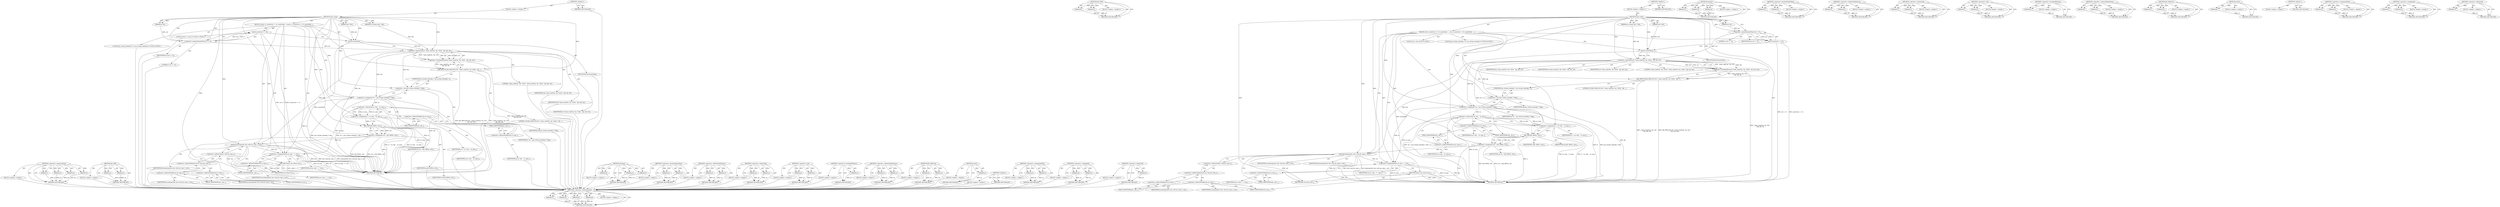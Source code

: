 digraph "&lt;operator&gt;.addressOf" {
vulnerable_109 [label=<(METHOD,&lt;operator&gt;.expressionList)>];
vulnerable_110 [label=<(PARAM,p1)>];
vulnerable_111 [label=<(PARAM,p2)>];
vulnerable_112 [label=<(PARAM,p3)>];
vulnerable_113 [label=<(PARAM,p4)>];
vulnerable_114 [label=<(BLOCK,&lt;empty&gt;,&lt;empty&gt;)>];
vulnerable_115 [label=<(METHOD_RETURN,ANY)>];
vulnerable_136 [label=<(METHOD,JAS_MIN)>];
vulnerable_137 [label=<(PARAM,p1)>];
vulnerable_138 [label=<(PARAM,p2)>];
vulnerable_139 [label=<(BLOCK,&lt;empty&gt;,&lt;empty&gt;)>];
vulnerable_140 [label=<(METHOD_RETURN,ANY)>];
vulnerable_6 [label=<(METHOD,&lt;global&gt;)<SUB>1</SUB>>];
vulnerable_7 [label=<(BLOCK,&lt;empty&gt;,&lt;empty&gt;)<SUB>1</SUB>>];
vulnerable_8 [label=<(METHOD,mem_read)<SUB>1</SUB>>];
vulnerable_9 [label=<(PARAM,jas_stream_obj_t *obj)<SUB>1</SUB>>];
vulnerable_10 [label=<(PARAM,char *buf)<SUB>1</SUB>>];
vulnerable_11 [label=<(PARAM,int cnt)<SUB>1</SUB>>];
vulnerable_12 [label=<(BLOCK,{
	int n;
 	assert(cnt &gt;= 0);
 	assert(buf);
 
...,{
	int n;
 	assert(cnt &gt;= 0);
 	assert(buf);
 
...)<SUB>2</SUB>>];
vulnerable_13 [label="<(LOCAL,int n: int)<SUB>3</SUB>>"];
vulnerable_14 [label=<(assert,assert(cnt &gt;= 0))<SUB>4</SUB>>];
vulnerable_15 [label=<(&lt;operator&gt;.greaterEqualsThan,cnt &gt;= 0)<SUB>4</SUB>>];
vulnerable_16 [label=<(IDENTIFIER,cnt,cnt &gt;= 0)<SUB>4</SUB>>];
vulnerable_17 [label=<(LITERAL,0,cnt &gt;= 0)<SUB>4</SUB>>];
vulnerable_18 [label=<(assert,assert(buf))<SUB>5</SUB>>];
vulnerable_19 [label=<(IDENTIFIER,buf,assert(buf))<SUB>5</SUB>>];
vulnerable_20 [label=<(JAS_DBGLOG,JAS_DBGLOG(100, (&quot;mem_read(%p, %p, %d)\n&quot;, obj,...)<SUB>7</SUB>>];
vulnerable_21 [label=<(LITERAL,100,JAS_DBGLOG(100, (&quot;mem_read(%p, %p, %d)\n&quot;, obj,...)<SUB>7</SUB>>];
vulnerable_22 [label=<(&lt;operator&gt;.bracketedPrimary,(&quot;mem_read(%p, %p, %d)\n&quot;, obj, buf, cnt))<SUB>7</SUB>>];
vulnerable_23 [label=<(&lt;operator&gt;.expressionList,&quot;mem_read(%p, %p, %d)\n&quot;, obj, buf, cnt)<SUB>7</SUB>>];
vulnerable_24 [label=<(LITERAL,&quot;mem_read(%p, %p, %d)\n&quot;,&quot;mem_read(%p, %p, %d)\n&quot;, obj, buf, cnt)<SUB>7</SUB>>];
vulnerable_25 [label=<(IDENTIFIER,obj,&quot;mem_read(%p, %p, %d)\n&quot;, obj, buf, cnt)<SUB>7</SUB>>];
vulnerable_26 [label=<(IDENTIFIER,buf,&quot;mem_read(%p, %p, %d)\n&quot;, obj, buf, cnt)<SUB>7</SUB>>];
vulnerable_27 [label=<(IDENTIFIER,cnt,&quot;mem_read(%p, %p, %d)\n&quot;, obj, buf, cnt)<SUB>7</SUB>>];
vulnerable_28 [label="<(LOCAL,jas_stream_memobj_t* m: jas_stream_memobj_t*)<SUB>8</SUB>>"];
vulnerable_29 [label=<(&lt;operator&gt;.assignment,*m = (jas_stream_memobj_t *)obj)<SUB>8</SUB>>];
vulnerable_30 [label=<(IDENTIFIER,m,*m = (jas_stream_memobj_t *)obj)<SUB>8</SUB>>];
vulnerable_31 [label=<(&lt;operator&gt;.cast,(jas_stream_memobj_t *)obj)<SUB>8</SUB>>];
vulnerable_32 [label=<(UNKNOWN,jas_stream_memobj_t *,jas_stream_memobj_t *)<SUB>8</SUB>>];
vulnerable_33 [label=<(IDENTIFIER,obj,(jas_stream_memobj_t *)obj)<SUB>8</SUB>>];
vulnerable_34 [label=<(&lt;operator&gt;.assignment,n = m-&gt;len_ - m-&gt;pos_)<SUB>9</SUB>>];
vulnerable_35 [label=<(IDENTIFIER,n,n = m-&gt;len_ - m-&gt;pos_)<SUB>9</SUB>>];
vulnerable_36 [label=<(&lt;operator&gt;.subtraction,m-&gt;len_ - m-&gt;pos_)<SUB>9</SUB>>];
vulnerable_37 [label=<(&lt;operator&gt;.indirectFieldAccess,m-&gt;len_)<SUB>9</SUB>>];
vulnerable_38 [label=<(IDENTIFIER,m,m-&gt;len_ - m-&gt;pos_)<SUB>9</SUB>>];
vulnerable_39 [label=<(FIELD_IDENTIFIER,len_,len_)<SUB>9</SUB>>];
vulnerable_40 [label=<(&lt;operator&gt;.indirectFieldAccess,m-&gt;pos_)<SUB>9</SUB>>];
vulnerable_41 [label=<(IDENTIFIER,m,m-&gt;len_ - m-&gt;pos_)<SUB>9</SUB>>];
vulnerable_42 [label=<(FIELD_IDENTIFIER,pos_,pos_)<SUB>9</SUB>>];
vulnerable_43 [label=<(&lt;operator&gt;.assignment,cnt = JAS_MIN(n, cnt))<SUB>10</SUB>>];
vulnerable_44 [label=<(IDENTIFIER,cnt,cnt = JAS_MIN(n, cnt))<SUB>10</SUB>>];
vulnerable_45 [label=<(JAS_MIN,JAS_MIN(n, cnt))<SUB>10</SUB>>];
vulnerable_46 [label=<(IDENTIFIER,n,JAS_MIN(n, cnt))<SUB>10</SUB>>];
vulnerable_47 [label=<(IDENTIFIER,cnt,JAS_MIN(n, cnt))<SUB>10</SUB>>];
vulnerable_48 [label=<(memcpy,memcpy(buf, &amp;m-&gt;buf_[m-&gt;pos_], cnt))<SUB>11</SUB>>];
vulnerable_49 [label=<(IDENTIFIER,buf,memcpy(buf, &amp;m-&gt;buf_[m-&gt;pos_], cnt))<SUB>11</SUB>>];
vulnerable_50 [label=<(&lt;operator&gt;.addressOf,&amp;m-&gt;buf_[m-&gt;pos_])<SUB>11</SUB>>];
vulnerable_51 [label=<(&lt;operator&gt;.indirectIndexAccess,m-&gt;buf_[m-&gt;pos_])<SUB>11</SUB>>];
vulnerable_52 [label=<(&lt;operator&gt;.indirectFieldAccess,m-&gt;buf_)<SUB>11</SUB>>];
vulnerable_53 [label=<(IDENTIFIER,m,memcpy(buf, &amp;m-&gt;buf_[m-&gt;pos_], cnt))<SUB>11</SUB>>];
vulnerable_54 [label=<(FIELD_IDENTIFIER,buf_,buf_)<SUB>11</SUB>>];
vulnerable_55 [label=<(&lt;operator&gt;.indirectFieldAccess,m-&gt;pos_)<SUB>11</SUB>>];
vulnerable_56 [label=<(IDENTIFIER,m,memcpy(buf, &amp;m-&gt;buf_[m-&gt;pos_], cnt))<SUB>11</SUB>>];
vulnerable_57 [label=<(FIELD_IDENTIFIER,pos_,pos_)<SUB>11</SUB>>];
vulnerable_58 [label=<(IDENTIFIER,cnt,memcpy(buf, &amp;m-&gt;buf_[m-&gt;pos_], cnt))<SUB>11</SUB>>];
vulnerable_59 [label=<(&lt;operator&gt;.assignmentPlus,m-&gt;pos_ += cnt)<SUB>12</SUB>>];
vulnerable_60 [label=<(&lt;operator&gt;.indirectFieldAccess,m-&gt;pos_)<SUB>12</SUB>>];
vulnerable_61 [label=<(IDENTIFIER,m,m-&gt;pos_ += cnt)<SUB>12</SUB>>];
vulnerable_62 [label=<(FIELD_IDENTIFIER,pos_,pos_)<SUB>12</SUB>>];
vulnerable_63 [label=<(IDENTIFIER,cnt,m-&gt;pos_ += cnt)<SUB>12</SUB>>];
vulnerable_64 [label=<(RETURN,return cnt;,return cnt;)<SUB>13</SUB>>];
vulnerable_65 [label=<(IDENTIFIER,cnt,return cnt;)<SUB>13</SUB>>];
vulnerable_66 [label=<(METHOD_RETURN,int)<SUB>1</SUB>>];
vulnerable_68 [label=<(METHOD_RETURN,ANY)<SUB>1</SUB>>];
vulnerable_141 [label=<(METHOD,memcpy)>];
vulnerable_142 [label=<(PARAM,p1)>];
vulnerable_143 [label=<(PARAM,p2)>];
vulnerable_144 [label=<(PARAM,p3)>];
vulnerable_145 [label=<(BLOCK,&lt;empty&gt;,&lt;empty&gt;)>];
vulnerable_146 [label=<(METHOD_RETURN,ANY)>];
vulnerable_95 [label=<(METHOD,&lt;operator&gt;.greaterEqualsThan)>];
vulnerable_96 [label=<(PARAM,p1)>];
vulnerable_97 [label=<(PARAM,p2)>];
vulnerable_98 [label=<(BLOCK,&lt;empty&gt;,&lt;empty&gt;)>];
vulnerable_99 [label=<(METHOD_RETURN,ANY)>];
vulnerable_131 [label=<(METHOD,&lt;operator&gt;.indirectFieldAccess)>];
vulnerable_132 [label=<(PARAM,p1)>];
vulnerable_133 [label=<(PARAM,p2)>];
vulnerable_134 [label=<(BLOCK,&lt;empty&gt;,&lt;empty&gt;)>];
vulnerable_135 [label=<(METHOD_RETURN,ANY)>];
vulnerable_126 [label=<(METHOD,&lt;operator&gt;.subtraction)>];
vulnerable_127 [label=<(PARAM,p1)>];
vulnerable_128 [label=<(PARAM,p2)>];
vulnerable_129 [label=<(BLOCK,&lt;empty&gt;,&lt;empty&gt;)>];
vulnerable_130 [label=<(METHOD_RETURN,ANY)>];
vulnerable_121 [label=<(METHOD,&lt;operator&gt;.cast)>];
vulnerable_122 [label=<(PARAM,p1)>];
vulnerable_123 [label=<(PARAM,p2)>];
vulnerable_124 [label=<(BLOCK,&lt;empty&gt;,&lt;empty&gt;)>];
vulnerable_125 [label=<(METHOD_RETURN,ANY)>];
vulnerable_105 [label=<(METHOD,&lt;operator&gt;.bracketedPrimary)>];
vulnerable_106 [label=<(PARAM,p1)>];
vulnerable_107 [label=<(BLOCK,&lt;empty&gt;,&lt;empty&gt;)>];
vulnerable_108 [label=<(METHOD_RETURN,ANY)>];
vulnerable_151 [label=<(METHOD,&lt;operator&gt;.indirectIndexAccess)>];
vulnerable_152 [label=<(PARAM,p1)>];
vulnerable_153 [label=<(PARAM,p2)>];
vulnerable_154 [label=<(BLOCK,&lt;empty&gt;,&lt;empty&gt;)>];
vulnerable_155 [label=<(METHOD_RETURN,ANY)>];
vulnerable_100 [label=<(METHOD,JAS_DBGLOG)>];
vulnerable_101 [label=<(PARAM,p1)>];
vulnerable_102 [label=<(PARAM,p2)>];
vulnerable_103 [label=<(BLOCK,&lt;empty&gt;,&lt;empty&gt;)>];
vulnerable_104 [label=<(METHOD_RETURN,ANY)>];
vulnerable_91 [label=<(METHOD,assert)>];
vulnerable_92 [label=<(PARAM,p1)>];
vulnerable_93 [label=<(BLOCK,&lt;empty&gt;,&lt;empty&gt;)>];
vulnerable_94 [label=<(METHOD_RETURN,ANY)>];
vulnerable_85 [label=<(METHOD,&lt;global&gt;)<SUB>1</SUB>>];
vulnerable_86 [label=<(BLOCK,&lt;empty&gt;,&lt;empty&gt;)>];
vulnerable_87 [label=<(METHOD_RETURN,ANY)>];
vulnerable_156 [label=<(METHOD,&lt;operator&gt;.assignmentPlus)>];
vulnerable_157 [label=<(PARAM,p1)>];
vulnerable_158 [label=<(PARAM,p2)>];
vulnerable_159 [label=<(BLOCK,&lt;empty&gt;,&lt;empty&gt;)>];
vulnerable_160 [label=<(METHOD_RETURN,ANY)>];
vulnerable_116 [label=<(METHOD,&lt;operator&gt;.assignment)>];
vulnerable_117 [label=<(PARAM,p1)>];
vulnerable_118 [label=<(PARAM,p2)>];
vulnerable_119 [label=<(BLOCK,&lt;empty&gt;,&lt;empty&gt;)>];
vulnerable_120 [label=<(METHOD_RETURN,ANY)>];
vulnerable_147 [label=<(METHOD,&lt;operator&gt;.addressOf)>];
vulnerable_148 [label=<(PARAM,p1)>];
vulnerable_149 [label=<(BLOCK,&lt;empty&gt;,&lt;empty&gt;)>];
vulnerable_150 [label=<(METHOD_RETURN,ANY)>];
fixed_111 [label=<(METHOD,&lt;operator&gt;.expressionList)>];
fixed_112 [label=<(PARAM,p1)>];
fixed_113 [label=<(PARAM,p2)>];
fixed_114 [label=<(PARAM,p3)>];
fixed_115 [label=<(PARAM,p4)>];
fixed_116 [label=<(BLOCK,&lt;empty&gt;,&lt;empty&gt;)>];
fixed_117 [label=<(METHOD_RETURN,ANY)>];
fixed_138 [label=<(METHOD,JAS_MIN)>];
fixed_139 [label=<(PARAM,p1)>];
fixed_140 [label=<(PARAM,p2)>];
fixed_141 [label=<(BLOCK,&lt;empty&gt;,&lt;empty&gt;)>];
fixed_142 [label=<(METHOD_RETURN,ANY)>];
fixed_6 [label=<(METHOD,&lt;global&gt;)<SUB>1</SUB>>];
fixed_7 [label=<(BLOCK,&lt;empty&gt;,&lt;empty&gt;)<SUB>1</SUB>>];
fixed_8 [label=<(METHOD,mem_read)<SUB>1</SUB>>];
fixed_9 [label=<(PARAM,jas_stream_obj_t *obj)<SUB>1</SUB>>];
fixed_10 [label=<(PARAM,char *buf)<SUB>1</SUB>>];
fixed_11 [label=<(PARAM,int cnt)<SUB>1</SUB>>];
fixed_12 [label=<(BLOCK,{
	ssize_t n;
 	assert(cnt &gt;= 0);
 	assert(buf)...,{
	ssize_t n;
 	assert(cnt &gt;= 0);
 	assert(buf)...)<SUB>2</SUB>>];
fixed_13 [label="<(LOCAL,ssize_t n: ssize_t)<SUB>3</SUB>>"];
fixed_14 [label=<(assert,assert(cnt &gt;= 0))<SUB>4</SUB>>];
fixed_15 [label=<(&lt;operator&gt;.greaterEqualsThan,cnt &gt;= 0)<SUB>4</SUB>>];
fixed_16 [label=<(IDENTIFIER,cnt,cnt &gt;= 0)<SUB>4</SUB>>];
fixed_17 [label=<(LITERAL,0,cnt &gt;= 0)<SUB>4</SUB>>];
fixed_18 [label=<(assert,assert(buf))<SUB>5</SUB>>];
fixed_19 [label=<(IDENTIFIER,buf,assert(buf))<SUB>5</SUB>>];
fixed_20 [label=<(JAS_DBGLOG,JAS_DBGLOG(100, (&quot;mem_read(%p, %p, %d)\n&quot;, obj,...)<SUB>7</SUB>>];
fixed_21 [label=<(LITERAL,100,JAS_DBGLOG(100, (&quot;mem_read(%p, %p, %d)\n&quot;, obj,...)<SUB>7</SUB>>];
fixed_22 [label=<(&lt;operator&gt;.bracketedPrimary,(&quot;mem_read(%p, %p, %d)\n&quot;, obj, buf, cnt))<SUB>7</SUB>>];
fixed_23 [label=<(&lt;operator&gt;.expressionList,&quot;mem_read(%p, %p, %d)\n&quot;, obj, buf, cnt)<SUB>7</SUB>>];
fixed_24 [label=<(LITERAL,&quot;mem_read(%p, %p, %d)\n&quot;,&quot;mem_read(%p, %p, %d)\n&quot;, obj, buf, cnt)<SUB>7</SUB>>];
fixed_25 [label=<(IDENTIFIER,obj,&quot;mem_read(%p, %p, %d)\n&quot;, obj, buf, cnt)<SUB>7</SUB>>];
fixed_26 [label=<(IDENTIFIER,buf,&quot;mem_read(%p, %p, %d)\n&quot;, obj, buf, cnt)<SUB>7</SUB>>];
fixed_27 [label=<(IDENTIFIER,cnt,&quot;mem_read(%p, %p, %d)\n&quot;, obj, buf, cnt)<SUB>7</SUB>>];
fixed_28 [label="<(LOCAL,jas_stream_memobj_t* m: jas_stream_memobj_t*)<SUB>8</SUB>>"];
fixed_29 [label=<(&lt;operator&gt;.assignment,*m = (jas_stream_memobj_t *)obj)<SUB>8</SUB>>];
fixed_30 [label=<(IDENTIFIER,m,*m = (jas_stream_memobj_t *)obj)<SUB>8</SUB>>];
fixed_31 [label=<(&lt;operator&gt;.cast,(jas_stream_memobj_t *)obj)<SUB>8</SUB>>];
fixed_32 [label=<(UNKNOWN,jas_stream_memobj_t *,jas_stream_memobj_t *)<SUB>8</SUB>>];
fixed_33 [label=<(IDENTIFIER,obj,(jas_stream_memobj_t *)obj)<SUB>8</SUB>>];
fixed_34 [label=<(&lt;operator&gt;.assignment,n = m-&gt;len_ - m-&gt;pos_)<SUB>9</SUB>>];
fixed_35 [label=<(IDENTIFIER,n,n = m-&gt;len_ - m-&gt;pos_)<SUB>9</SUB>>];
fixed_36 [label=<(&lt;operator&gt;.subtraction,m-&gt;len_ - m-&gt;pos_)<SUB>9</SUB>>];
fixed_37 [label=<(&lt;operator&gt;.indirectFieldAccess,m-&gt;len_)<SUB>9</SUB>>];
fixed_38 [label=<(IDENTIFIER,m,m-&gt;len_ - m-&gt;pos_)<SUB>9</SUB>>];
fixed_39 [label=<(FIELD_IDENTIFIER,len_,len_)<SUB>9</SUB>>];
fixed_40 [label=<(&lt;operator&gt;.indirectFieldAccess,m-&gt;pos_)<SUB>9</SUB>>];
fixed_41 [label=<(IDENTIFIER,m,m-&gt;len_ - m-&gt;pos_)<SUB>9</SUB>>];
fixed_42 [label=<(FIELD_IDENTIFIER,pos_,pos_)<SUB>9</SUB>>];
fixed_43 [label=<(&lt;operator&gt;.assignment,cnt = JAS_MIN(n, cnt))<SUB>10</SUB>>];
fixed_44 [label=<(IDENTIFIER,cnt,cnt = JAS_MIN(n, cnt))<SUB>10</SUB>>];
fixed_45 [label=<(JAS_MIN,JAS_MIN(n, cnt))<SUB>10</SUB>>];
fixed_46 [label=<(IDENTIFIER,n,JAS_MIN(n, cnt))<SUB>10</SUB>>];
fixed_47 [label=<(IDENTIFIER,cnt,JAS_MIN(n, cnt))<SUB>10</SUB>>];
fixed_48 [label=<(memcpy,memcpy(buf, &amp;m-&gt;buf_[m-&gt;pos_], cnt))<SUB>11</SUB>>];
fixed_49 [label=<(IDENTIFIER,buf,memcpy(buf, &amp;m-&gt;buf_[m-&gt;pos_], cnt))<SUB>11</SUB>>];
fixed_50 [label=<(&lt;operator&gt;.addressOf,&amp;m-&gt;buf_[m-&gt;pos_])<SUB>11</SUB>>];
fixed_51 [label=<(&lt;operator&gt;.indirectIndexAccess,m-&gt;buf_[m-&gt;pos_])<SUB>11</SUB>>];
fixed_52 [label=<(&lt;operator&gt;.indirectFieldAccess,m-&gt;buf_)<SUB>11</SUB>>];
fixed_53 [label=<(IDENTIFIER,m,memcpy(buf, &amp;m-&gt;buf_[m-&gt;pos_], cnt))<SUB>11</SUB>>];
fixed_54 [label=<(FIELD_IDENTIFIER,buf_,buf_)<SUB>11</SUB>>];
fixed_55 [label=<(&lt;operator&gt;.indirectFieldAccess,m-&gt;pos_)<SUB>11</SUB>>];
fixed_56 [label=<(IDENTIFIER,m,memcpy(buf, &amp;m-&gt;buf_[m-&gt;pos_], cnt))<SUB>11</SUB>>];
fixed_57 [label=<(FIELD_IDENTIFIER,pos_,pos_)<SUB>11</SUB>>];
fixed_58 [label=<(IDENTIFIER,cnt,memcpy(buf, &amp;m-&gt;buf_[m-&gt;pos_], cnt))<SUB>11</SUB>>];
fixed_59 [label=<(&lt;operator&gt;.assignmentPlus,m-&gt;pos_ += cnt)<SUB>12</SUB>>];
fixed_60 [label=<(&lt;operator&gt;.indirectFieldAccess,m-&gt;pos_)<SUB>12</SUB>>];
fixed_61 [label=<(IDENTIFIER,m,m-&gt;pos_ += cnt)<SUB>12</SUB>>];
fixed_62 [label=<(FIELD_IDENTIFIER,pos_,pos_)<SUB>12</SUB>>];
fixed_63 [label=<(IDENTIFIER,cnt,m-&gt;pos_ += cnt)<SUB>12</SUB>>];
fixed_64 [label=<(RETURN,return cnt;,return cnt;)<SUB>13</SUB>>];
fixed_65 [label=<(IDENTIFIER,cnt,return cnt;)<SUB>13</SUB>>];
fixed_66 [label=<(METHOD_RETURN,int)<SUB>1</SUB>>];
fixed_68 [label=<(METHOD_RETURN,ANY)<SUB>1</SUB>>];
fixed_143 [label=<(METHOD,memcpy)>];
fixed_144 [label=<(PARAM,p1)>];
fixed_145 [label=<(PARAM,p2)>];
fixed_146 [label=<(PARAM,p3)>];
fixed_147 [label=<(BLOCK,&lt;empty&gt;,&lt;empty&gt;)>];
fixed_148 [label=<(METHOD_RETURN,ANY)>];
fixed_97 [label=<(METHOD,&lt;operator&gt;.greaterEqualsThan)>];
fixed_98 [label=<(PARAM,p1)>];
fixed_99 [label=<(PARAM,p2)>];
fixed_100 [label=<(BLOCK,&lt;empty&gt;,&lt;empty&gt;)>];
fixed_101 [label=<(METHOD_RETURN,ANY)>];
fixed_133 [label=<(METHOD,&lt;operator&gt;.indirectFieldAccess)>];
fixed_134 [label=<(PARAM,p1)>];
fixed_135 [label=<(PARAM,p2)>];
fixed_136 [label=<(BLOCK,&lt;empty&gt;,&lt;empty&gt;)>];
fixed_137 [label=<(METHOD_RETURN,ANY)>];
fixed_128 [label=<(METHOD,&lt;operator&gt;.subtraction)>];
fixed_129 [label=<(PARAM,p1)>];
fixed_130 [label=<(PARAM,p2)>];
fixed_131 [label=<(BLOCK,&lt;empty&gt;,&lt;empty&gt;)>];
fixed_132 [label=<(METHOD_RETURN,ANY)>];
fixed_123 [label=<(METHOD,&lt;operator&gt;.cast)>];
fixed_124 [label=<(PARAM,p1)>];
fixed_125 [label=<(PARAM,p2)>];
fixed_126 [label=<(BLOCK,&lt;empty&gt;,&lt;empty&gt;)>];
fixed_127 [label=<(METHOD_RETURN,ANY)>];
fixed_107 [label=<(METHOD,&lt;operator&gt;.bracketedPrimary)>];
fixed_108 [label=<(PARAM,p1)>];
fixed_109 [label=<(BLOCK,&lt;empty&gt;,&lt;empty&gt;)>];
fixed_110 [label=<(METHOD_RETURN,ANY)>];
fixed_153 [label=<(METHOD,&lt;operator&gt;.indirectIndexAccess)>];
fixed_154 [label=<(PARAM,p1)>];
fixed_155 [label=<(PARAM,p2)>];
fixed_156 [label=<(BLOCK,&lt;empty&gt;,&lt;empty&gt;)>];
fixed_157 [label=<(METHOD_RETURN,ANY)>];
fixed_102 [label=<(METHOD,JAS_DBGLOG)>];
fixed_103 [label=<(PARAM,p1)>];
fixed_104 [label=<(PARAM,p2)>];
fixed_105 [label=<(BLOCK,&lt;empty&gt;,&lt;empty&gt;)>];
fixed_106 [label=<(METHOD_RETURN,ANY)>];
fixed_93 [label=<(METHOD,assert)>];
fixed_94 [label=<(PARAM,p1)>];
fixed_95 [label=<(BLOCK,&lt;empty&gt;,&lt;empty&gt;)>];
fixed_96 [label=<(METHOD_RETURN,ANY)>];
fixed_87 [label=<(METHOD,&lt;global&gt;)<SUB>1</SUB>>];
fixed_88 [label=<(BLOCK,&lt;empty&gt;,&lt;empty&gt;)>];
fixed_89 [label=<(METHOD_RETURN,ANY)>];
fixed_158 [label=<(METHOD,&lt;operator&gt;.assignmentPlus)>];
fixed_159 [label=<(PARAM,p1)>];
fixed_160 [label=<(PARAM,p2)>];
fixed_161 [label=<(BLOCK,&lt;empty&gt;,&lt;empty&gt;)>];
fixed_162 [label=<(METHOD_RETURN,ANY)>];
fixed_118 [label=<(METHOD,&lt;operator&gt;.assignment)>];
fixed_119 [label=<(PARAM,p1)>];
fixed_120 [label=<(PARAM,p2)>];
fixed_121 [label=<(BLOCK,&lt;empty&gt;,&lt;empty&gt;)>];
fixed_122 [label=<(METHOD_RETURN,ANY)>];
fixed_149 [label=<(METHOD,&lt;operator&gt;.addressOf)>];
fixed_150 [label=<(PARAM,p1)>];
fixed_151 [label=<(BLOCK,&lt;empty&gt;,&lt;empty&gt;)>];
fixed_152 [label=<(METHOD_RETURN,ANY)>];
vulnerable_109 -> vulnerable_110  [key=0, label="AST: "];
vulnerable_109 -> vulnerable_110  [key=1, label="DDG: "];
vulnerable_109 -> vulnerable_114  [key=0, label="AST: "];
vulnerable_109 -> vulnerable_111  [key=0, label="AST: "];
vulnerable_109 -> vulnerable_111  [key=1, label="DDG: "];
vulnerable_109 -> vulnerable_115  [key=0, label="AST: "];
vulnerable_109 -> vulnerable_115  [key=1, label="CFG: "];
vulnerable_109 -> vulnerable_112  [key=0, label="AST: "];
vulnerable_109 -> vulnerable_112  [key=1, label="DDG: "];
vulnerable_109 -> vulnerable_113  [key=0, label="AST: "];
vulnerable_109 -> vulnerable_113  [key=1, label="DDG: "];
vulnerable_110 -> vulnerable_115  [key=0, label="DDG: p1"];
vulnerable_111 -> vulnerable_115  [key=0, label="DDG: p2"];
vulnerable_112 -> vulnerable_115  [key=0, label="DDG: p3"];
vulnerable_113 -> vulnerable_115  [key=0, label="DDG: p4"];
vulnerable_136 -> vulnerable_137  [key=0, label="AST: "];
vulnerable_136 -> vulnerable_137  [key=1, label="DDG: "];
vulnerable_136 -> vulnerable_139  [key=0, label="AST: "];
vulnerable_136 -> vulnerable_138  [key=0, label="AST: "];
vulnerable_136 -> vulnerable_138  [key=1, label="DDG: "];
vulnerable_136 -> vulnerable_140  [key=0, label="AST: "];
vulnerable_136 -> vulnerable_140  [key=1, label="CFG: "];
vulnerable_137 -> vulnerable_140  [key=0, label="DDG: p1"];
vulnerable_138 -> vulnerable_140  [key=0, label="DDG: p2"];
vulnerable_6 -> vulnerable_7  [key=0, label="AST: "];
vulnerable_6 -> vulnerable_68  [key=0, label="AST: "];
vulnerable_6 -> vulnerable_68  [key=1, label="CFG: "];
vulnerable_7 -> vulnerable_8  [key=0, label="AST: "];
vulnerable_8 -> vulnerable_9  [key=0, label="AST: "];
vulnerable_8 -> vulnerable_9  [key=1, label="DDG: "];
vulnerable_8 -> vulnerable_10  [key=0, label="AST: "];
vulnerable_8 -> vulnerable_10  [key=1, label="DDG: "];
vulnerable_8 -> vulnerable_11  [key=0, label="AST: "];
vulnerable_8 -> vulnerable_11  [key=1, label="DDG: "];
vulnerable_8 -> vulnerable_12  [key=0, label="AST: "];
vulnerable_8 -> vulnerable_66  [key=0, label="AST: "];
vulnerable_8 -> vulnerable_15  [key=0, label="CFG: "];
vulnerable_8 -> vulnerable_15  [key=1, label="DDG: "];
vulnerable_8 -> vulnerable_29  [key=0, label="DDG: "];
vulnerable_8 -> vulnerable_59  [key=0, label="DDG: "];
vulnerable_8 -> vulnerable_18  [key=0, label="DDG: "];
vulnerable_8 -> vulnerable_20  [key=0, label="DDG: "];
vulnerable_8 -> vulnerable_48  [key=0, label="DDG: "];
vulnerable_8 -> vulnerable_65  [key=0, label="DDG: "];
vulnerable_8 -> vulnerable_31  [key=0, label="DDG: "];
vulnerable_8 -> vulnerable_45  [key=0, label="DDG: "];
vulnerable_8 -> vulnerable_23  [key=0, label="DDG: "];
vulnerable_9 -> vulnerable_23  [key=0, label="DDG: obj"];
vulnerable_10 -> vulnerable_18  [key=0, label="DDG: buf"];
vulnerable_11 -> vulnerable_15  [key=0, label="DDG: cnt"];
vulnerable_12 -> vulnerable_13  [key=0, label="AST: "];
vulnerable_12 -> vulnerable_14  [key=0, label="AST: "];
vulnerable_12 -> vulnerable_18  [key=0, label="AST: "];
vulnerable_12 -> vulnerable_20  [key=0, label="AST: "];
vulnerable_12 -> vulnerable_28  [key=0, label="AST: "];
vulnerable_12 -> vulnerable_29  [key=0, label="AST: "];
vulnerable_12 -> vulnerable_34  [key=0, label="AST: "];
vulnerable_12 -> vulnerable_43  [key=0, label="AST: "];
vulnerable_12 -> vulnerable_48  [key=0, label="AST: "];
vulnerable_12 -> vulnerable_59  [key=0, label="AST: "];
vulnerable_12 -> vulnerable_64  [key=0, label="AST: "];
vulnerable_14 -> vulnerable_15  [key=0, label="AST: "];
vulnerable_14 -> vulnerable_18  [key=0, label="CFG: "];
vulnerable_14 -> vulnerable_66  [key=0, label="DDG: cnt &gt;= 0"];
vulnerable_14 -> vulnerable_66  [key=1, label="DDG: assert(cnt &gt;= 0)"];
vulnerable_15 -> vulnerable_16  [key=0, label="AST: "];
vulnerable_15 -> vulnerable_17  [key=0, label="AST: "];
vulnerable_15 -> vulnerable_14  [key=0, label="CFG: "];
vulnerable_15 -> vulnerable_14  [key=1, label="DDG: cnt"];
vulnerable_15 -> vulnerable_14  [key=2, label="DDG: 0"];
vulnerable_15 -> vulnerable_23  [key=0, label="DDG: cnt"];
vulnerable_18 -> vulnerable_19  [key=0, label="AST: "];
vulnerable_18 -> vulnerable_23  [key=0, label="CFG: "];
vulnerable_18 -> vulnerable_23  [key=1, label="DDG: buf"];
vulnerable_18 -> vulnerable_66  [key=0, label="DDG: assert(buf)"];
vulnerable_20 -> vulnerable_21  [key=0, label="AST: "];
vulnerable_20 -> vulnerable_22  [key=0, label="AST: "];
vulnerable_20 -> vulnerable_32  [key=0, label="CFG: "];
vulnerable_20 -> vulnerable_66  [key=0, label="DDG: (&quot;mem_read(%p, %p, %d)\n&quot;, obj, buf, cnt)"];
vulnerable_20 -> vulnerable_66  [key=1, label="DDG: JAS_DBGLOG(100, (&quot;mem_read(%p, %p, %d)\n&quot;, obj, buf, cnt))"];
vulnerable_22 -> vulnerable_23  [key=0, label="AST: "];
vulnerable_22 -> vulnerable_20  [key=0, label="CFG: "];
vulnerable_22 -> vulnerable_20  [key=1, label="DDG: &quot;mem_read(%p, %p, %d)\n&quot;, obj, buf, cnt"];
vulnerable_22 -> vulnerable_66  [key=0, label="DDG: &quot;mem_read(%p, %p, %d)\n&quot;, obj, buf, cnt"];
vulnerable_23 -> vulnerable_24  [key=0, label="AST: "];
vulnerable_23 -> vulnerable_25  [key=0, label="AST: "];
vulnerable_23 -> vulnerable_26  [key=0, label="AST: "];
vulnerable_23 -> vulnerable_27  [key=0, label="AST: "];
vulnerable_23 -> vulnerable_22  [key=0, label="CFG: "];
vulnerable_23 -> vulnerable_22  [key=1, label="DDG: &quot;mem_read(%p, %p, %d)\n&quot;"];
vulnerable_23 -> vulnerable_22  [key=2, label="DDG: obj"];
vulnerable_23 -> vulnerable_22  [key=3, label="DDG: buf"];
vulnerable_23 -> vulnerable_22  [key=4, label="DDG: cnt"];
vulnerable_23 -> vulnerable_29  [key=0, label="DDG: obj"];
vulnerable_23 -> vulnerable_48  [key=0, label="DDG: buf"];
vulnerable_23 -> vulnerable_31  [key=0, label="DDG: obj"];
vulnerable_23 -> vulnerable_45  [key=0, label="DDG: cnt"];
vulnerable_29 -> vulnerable_30  [key=0, label="AST: "];
vulnerable_29 -> vulnerable_31  [key=0, label="AST: "];
vulnerable_29 -> vulnerable_39  [key=0, label="CFG: "];
vulnerable_29 -> vulnerable_66  [key=0, label="DDG: m"];
vulnerable_29 -> vulnerable_66  [key=1, label="DDG: (jas_stream_memobj_t *)obj"];
vulnerable_29 -> vulnerable_66  [key=2, label="DDG: *m = (jas_stream_memobj_t *)obj"];
vulnerable_29 -> vulnerable_59  [key=0, label="DDG: m"];
vulnerable_29 -> vulnerable_36  [key=0, label="DDG: m"];
vulnerable_31 -> vulnerable_32  [key=0, label="AST: "];
vulnerable_31 -> vulnerable_33  [key=0, label="AST: "];
vulnerable_31 -> vulnerable_29  [key=0, label="CFG: "];
vulnerable_31 -> vulnerable_66  [key=0, label="DDG: obj"];
vulnerable_32 -> vulnerable_31  [key=0, label="CFG: "];
vulnerable_34 -> vulnerable_35  [key=0, label="AST: "];
vulnerable_34 -> vulnerable_36  [key=0, label="AST: "];
vulnerable_34 -> vulnerable_45  [key=0, label="CFG: "];
vulnerable_34 -> vulnerable_45  [key=1, label="DDG: n"];
vulnerable_34 -> vulnerable_66  [key=0, label="DDG: m-&gt;len_ - m-&gt;pos_"];
vulnerable_34 -> vulnerable_66  [key=1, label="DDG: n = m-&gt;len_ - m-&gt;pos_"];
vulnerable_36 -> vulnerable_37  [key=0, label="AST: "];
vulnerable_36 -> vulnerable_40  [key=0, label="AST: "];
vulnerable_36 -> vulnerable_34  [key=0, label="CFG: "];
vulnerable_36 -> vulnerable_34  [key=1, label="DDG: m-&gt;len_"];
vulnerable_36 -> vulnerable_34  [key=2, label="DDG: m-&gt;pos_"];
vulnerable_36 -> vulnerable_66  [key=0, label="DDG: m-&gt;len_"];
vulnerable_36 -> vulnerable_59  [key=0, label="DDG: m-&gt;pos_"];
vulnerable_37 -> vulnerable_38  [key=0, label="AST: "];
vulnerable_37 -> vulnerable_39  [key=0, label="AST: "];
vulnerable_37 -> vulnerable_42  [key=0, label="CFG: "];
vulnerable_39 -> vulnerable_37  [key=0, label="CFG: "];
vulnerable_40 -> vulnerable_41  [key=0, label="AST: "];
vulnerable_40 -> vulnerable_42  [key=0, label="AST: "];
vulnerable_40 -> vulnerable_36  [key=0, label="CFG: "];
vulnerable_42 -> vulnerable_40  [key=0, label="CFG: "];
vulnerable_43 -> vulnerable_44  [key=0, label="AST: "];
vulnerable_43 -> vulnerable_45  [key=0, label="AST: "];
vulnerable_43 -> vulnerable_54  [key=0, label="CFG: "];
vulnerable_43 -> vulnerable_66  [key=0, label="DDG: JAS_MIN(n, cnt)"];
vulnerable_43 -> vulnerable_66  [key=1, label="DDG: cnt = JAS_MIN(n, cnt)"];
vulnerable_43 -> vulnerable_48  [key=0, label="DDG: cnt"];
vulnerable_45 -> vulnerable_46  [key=0, label="AST: "];
vulnerable_45 -> vulnerable_47  [key=0, label="AST: "];
vulnerable_45 -> vulnerable_43  [key=0, label="CFG: "];
vulnerable_45 -> vulnerable_43  [key=1, label="DDG: n"];
vulnerable_45 -> vulnerable_43  [key=2, label="DDG: cnt"];
vulnerable_45 -> vulnerable_66  [key=0, label="DDG: n"];
vulnerable_48 -> vulnerable_49  [key=0, label="AST: "];
vulnerable_48 -> vulnerable_50  [key=0, label="AST: "];
vulnerable_48 -> vulnerable_58  [key=0, label="AST: "];
vulnerable_48 -> vulnerable_62  [key=0, label="CFG: "];
vulnerable_48 -> vulnerable_66  [key=0, label="DDG: buf"];
vulnerable_48 -> vulnerable_66  [key=1, label="DDG: &amp;m-&gt;buf_[m-&gt;pos_]"];
vulnerable_48 -> vulnerable_66  [key=2, label="DDG: memcpy(buf, &amp;m-&gt;buf_[m-&gt;pos_], cnt)"];
vulnerable_48 -> vulnerable_59  [key=0, label="DDG: cnt"];
vulnerable_48 -> vulnerable_65  [key=0, label="DDG: cnt"];
vulnerable_50 -> vulnerable_51  [key=0, label="AST: "];
vulnerable_50 -> vulnerable_48  [key=0, label="CFG: "];
vulnerable_51 -> vulnerable_52  [key=0, label="AST: "];
vulnerable_51 -> vulnerable_55  [key=0, label="AST: "];
vulnerable_51 -> vulnerable_50  [key=0, label="CFG: "];
vulnerable_52 -> vulnerable_53  [key=0, label="AST: "];
vulnerable_52 -> vulnerable_54  [key=0, label="AST: "];
vulnerable_52 -> vulnerable_57  [key=0, label="CFG: "];
vulnerable_54 -> vulnerable_52  [key=0, label="CFG: "];
vulnerable_55 -> vulnerable_56  [key=0, label="AST: "];
vulnerable_55 -> vulnerable_57  [key=0, label="AST: "];
vulnerable_55 -> vulnerable_51  [key=0, label="CFG: "];
vulnerable_57 -> vulnerable_55  [key=0, label="CFG: "];
vulnerable_59 -> vulnerable_60  [key=0, label="AST: "];
vulnerable_59 -> vulnerable_63  [key=0, label="AST: "];
vulnerable_59 -> vulnerable_64  [key=0, label="CFG: "];
vulnerable_59 -> vulnerable_66  [key=0, label="DDG: m-&gt;pos_"];
vulnerable_59 -> vulnerable_66  [key=1, label="DDG: cnt"];
vulnerable_59 -> vulnerable_66  [key=2, label="DDG: m-&gt;pos_ += cnt"];
vulnerable_60 -> vulnerable_61  [key=0, label="AST: "];
vulnerable_60 -> vulnerable_62  [key=0, label="AST: "];
vulnerable_60 -> vulnerable_59  [key=0, label="CFG: "];
vulnerable_62 -> vulnerable_60  [key=0, label="CFG: "];
vulnerable_64 -> vulnerable_65  [key=0, label="AST: "];
vulnerable_64 -> vulnerable_66  [key=0, label="CFG: "];
vulnerable_64 -> vulnerable_66  [key=1, label="DDG: &lt;RET&gt;"];
vulnerable_65 -> vulnerable_64  [key=0, label="DDG: cnt"];
vulnerable_141 -> vulnerable_142  [key=0, label="AST: "];
vulnerable_141 -> vulnerable_142  [key=1, label="DDG: "];
vulnerable_141 -> vulnerable_145  [key=0, label="AST: "];
vulnerable_141 -> vulnerable_143  [key=0, label="AST: "];
vulnerable_141 -> vulnerable_143  [key=1, label="DDG: "];
vulnerable_141 -> vulnerable_146  [key=0, label="AST: "];
vulnerable_141 -> vulnerable_146  [key=1, label="CFG: "];
vulnerable_141 -> vulnerable_144  [key=0, label="AST: "];
vulnerable_141 -> vulnerable_144  [key=1, label="DDG: "];
vulnerable_142 -> vulnerable_146  [key=0, label="DDG: p1"];
vulnerable_143 -> vulnerable_146  [key=0, label="DDG: p2"];
vulnerable_144 -> vulnerable_146  [key=0, label="DDG: p3"];
vulnerable_95 -> vulnerable_96  [key=0, label="AST: "];
vulnerable_95 -> vulnerable_96  [key=1, label="DDG: "];
vulnerable_95 -> vulnerable_98  [key=0, label="AST: "];
vulnerable_95 -> vulnerable_97  [key=0, label="AST: "];
vulnerable_95 -> vulnerable_97  [key=1, label="DDG: "];
vulnerable_95 -> vulnerable_99  [key=0, label="AST: "];
vulnerable_95 -> vulnerable_99  [key=1, label="CFG: "];
vulnerable_96 -> vulnerable_99  [key=0, label="DDG: p1"];
vulnerable_97 -> vulnerable_99  [key=0, label="DDG: p2"];
vulnerable_131 -> vulnerable_132  [key=0, label="AST: "];
vulnerable_131 -> vulnerable_132  [key=1, label="DDG: "];
vulnerable_131 -> vulnerable_134  [key=0, label="AST: "];
vulnerable_131 -> vulnerable_133  [key=0, label="AST: "];
vulnerable_131 -> vulnerable_133  [key=1, label="DDG: "];
vulnerable_131 -> vulnerable_135  [key=0, label="AST: "];
vulnerable_131 -> vulnerable_135  [key=1, label="CFG: "];
vulnerable_132 -> vulnerable_135  [key=0, label="DDG: p1"];
vulnerable_133 -> vulnerable_135  [key=0, label="DDG: p2"];
vulnerable_126 -> vulnerable_127  [key=0, label="AST: "];
vulnerable_126 -> vulnerable_127  [key=1, label="DDG: "];
vulnerable_126 -> vulnerable_129  [key=0, label="AST: "];
vulnerable_126 -> vulnerable_128  [key=0, label="AST: "];
vulnerable_126 -> vulnerable_128  [key=1, label="DDG: "];
vulnerable_126 -> vulnerable_130  [key=0, label="AST: "];
vulnerable_126 -> vulnerable_130  [key=1, label="CFG: "];
vulnerable_127 -> vulnerable_130  [key=0, label="DDG: p1"];
vulnerable_128 -> vulnerable_130  [key=0, label="DDG: p2"];
vulnerable_121 -> vulnerable_122  [key=0, label="AST: "];
vulnerable_121 -> vulnerable_122  [key=1, label="DDG: "];
vulnerable_121 -> vulnerable_124  [key=0, label="AST: "];
vulnerable_121 -> vulnerable_123  [key=0, label="AST: "];
vulnerable_121 -> vulnerable_123  [key=1, label="DDG: "];
vulnerable_121 -> vulnerable_125  [key=0, label="AST: "];
vulnerable_121 -> vulnerable_125  [key=1, label="CFG: "];
vulnerable_122 -> vulnerable_125  [key=0, label="DDG: p1"];
vulnerable_123 -> vulnerable_125  [key=0, label="DDG: p2"];
vulnerable_105 -> vulnerable_106  [key=0, label="AST: "];
vulnerable_105 -> vulnerable_106  [key=1, label="DDG: "];
vulnerable_105 -> vulnerable_107  [key=0, label="AST: "];
vulnerable_105 -> vulnerable_108  [key=0, label="AST: "];
vulnerable_105 -> vulnerable_108  [key=1, label="CFG: "];
vulnerable_106 -> vulnerable_108  [key=0, label="DDG: p1"];
vulnerable_151 -> vulnerable_152  [key=0, label="AST: "];
vulnerable_151 -> vulnerable_152  [key=1, label="DDG: "];
vulnerable_151 -> vulnerable_154  [key=0, label="AST: "];
vulnerable_151 -> vulnerable_153  [key=0, label="AST: "];
vulnerable_151 -> vulnerable_153  [key=1, label="DDG: "];
vulnerable_151 -> vulnerable_155  [key=0, label="AST: "];
vulnerable_151 -> vulnerable_155  [key=1, label="CFG: "];
vulnerable_152 -> vulnerable_155  [key=0, label="DDG: p1"];
vulnerable_153 -> vulnerable_155  [key=0, label="DDG: p2"];
vulnerable_100 -> vulnerable_101  [key=0, label="AST: "];
vulnerable_100 -> vulnerable_101  [key=1, label="DDG: "];
vulnerable_100 -> vulnerable_103  [key=0, label="AST: "];
vulnerable_100 -> vulnerable_102  [key=0, label="AST: "];
vulnerable_100 -> vulnerable_102  [key=1, label="DDG: "];
vulnerable_100 -> vulnerable_104  [key=0, label="AST: "];
vulnerable_100 -> vulnerable_104  [key=1, label="CFG: "];
vulnerable_101 -> vulnerable_104  [key=0, label="DDG: p1"];
vulnerable_102 -> vulnerable_104  [key=0, label="DDG: p2"];
vulnerable_91 -> vulnerable_92  [key=0, label="AST: "];
vulnerable_91 -> vulnerable_92  [key=1, label="DDG: "];
vulnerable_91 -> vulnerable_93  [key=0, label="AST: "];
vulnerable_91 -> vulnerable_94  [key=0, label="AST: "];
vulnerable_91 -> vulnerable_94  [key=1, label="CFG: "];
vulnerable_92 -> vulnerable_94  [key=0, label="DDG: p1"];
vulnerable_85 -> vulnerable_86  [key=0, label="AST: "];
vulnerable_85 -> vulnerable_87  [key=0, label="AST: "];
vulnerable_85 -> vulnerable_87  [key=1, label="CFG: "];
vulnerable_156 -> vulnerable_157  [key=0, label="AST: "];
vulnerable_156 -> vulnerable_157  [key=1, label="DDG: "];
vulnerable_156 -> vulnerable_159  [key=0, label="AST: "];
vulnerable_156 -> vulnerable_158  [key=0, label="AST: "];
vulnerable_156 -> vulnerable_158  [key=1, label="DDG: "];
vulnerable_156 -> vulnerable_160  [key=0, label="AST: "];
vulnerable_156 -> vulnerable_160  [key=1, label="CFG: "];
vulnerable_157 -> vulnerable_160  [key=0, label="DDG: p1"];
vulnerable_158 -> vulnerable_160  [key=0, label="DDG: p2"];
vulnerable_116 -> vulnerable_117  [key=0, label="AST: "];
vulnerable_116 -> vulnerable_117  [key=1, label="DDG: "];
vulnerable_116 -> vulnerable_119  [key=0, label="AST: "];
vulnerable_116 -> vulnerable_118  [key=0, label="AST: "];
vulnerable_116 -> vulnerable_118  [key=1, label="DDG: "];
vulnerable_116 -> vulnerable_120  [key=0, label="AST: "];
vulnerable_116 -> vulnerable_120  [key=1, label="CFG: "];
vulnerable_117 -> vulnerable_120  [key=0, label="DDG: p1"];
vulnerable_118 -> vulnerable_120  [key=0, label="DDG: p2"];
vulnerable_147 -> vulnerable_148  [key=0, label="AST: "];
vulnerable_147 -> vulnerable_148  [key=1, label="DDG: "];
vulnerable_147 -> vulnerable_149  [key=0, label="AST: "];
vulnerable_147 -> vulnerable_150  [key=0, label="AST: "];
vulnerable_147 -> vulnerable_150  [key=1, label="CFG: "];
vulnerable_148 -> vulnerable_150  [key=0, label="DDG: p1"];
fixed_111 -> fixed_112  [key=0, label="AST: "];
fixed_111 -> fixed_112  [key=1, label="DDG: "];
fixed_111 -> fixed_116  [key=0, label="AST: "];
fixed_111 -> fixed_113  [key=0, label="AST: "];
fixed_111 -> fixed_113  [key=1, label="DDG: "];
fixed_111 -> fixed_117  [key=0, label="AST: "];
fixed_111 -> fixed_117  [key=1, label="CFG: "];
fixed_111 -> fixed_114  [key=0, label="AST: "];
fixed_111 -> fixed_114  [key=1, label="DDG: "];
fixed_111 -> fixed_115  [key=0, label="AST: "];
fixed_111 -> fixed_115  [key=1, label="DDG: "];
fixed_112 -> fixed_117  [key=0, label="DDG: p1"];
fixed_113 -> fixed_117  [key=0, label="DDG: p2"];
fixed_114 -> fixed_117  [key=0, label="DDG: p3"];
fixed_115 -> fixed_117  [key=0, label="DDG: p4"];
fixed_116 -> vulnerable_109  [key=0];
fixed_117 -> vulnerable_109  [key=0];
fixed_138 -> fixed_139  [key=0, label="AST: "];
fixed_138 -> fixed_139  [key=1, label="DDG: "];
fixed_138 -> fixed_141  [key=0, label="AST: "];
fixed_138 -> fixed_140  [key=0, label="AST: "];
fixed_138 -> fixed_140  [key=1, label="DDG: "];
fixed_138 -> fixed_142  [key=0, label="AST: "];
fixed_138 -> fixed_142  [key=1, label="CFG: "];
fixed_139 -> fixed_142  [key=0, label="DDG: p1"];
fixed_140 -> fixed_142  [key=0, label="DDG: p2"];
fixed_141 -> vulnerable_109  [key=0];
fixed_142 -> vulnerable_109  [key=0];
fixed_6 -> fixed_7  [key=0, label="AST: "];
fixed_6 -> fixed_68  [key=0, label="AST: "];
fixed_6 -> fixed_68  [key=1, label="CFG: "];
fixed_7 -> fixed_8  [key=0, label="AST: "];
fixed_8 -> fixed_9  [key=0, label="AST: "];
fixed_8 -> fixed_9  [key=1, label="DDG: "];
fixed_8 -> fixed_10  [key=0, label="AST: "];
fixed_8 -> fixed_10  [key=1, label="DDG: "];
fixed_8 -> fixed_11  [key=0, label="AST: "];
fixed_8 -> fixed_11  [key=1, label="DDG: "];
fixed_8 -> fixed_12  [key=0, label="AST: "];
fixed_8 -> fixed_66  [key=0, label="AST: "];
fixed_8 -> fixed_15  [key=0, label="CFG: "];
fixed_8 -> fixed_15  [key=1, label="DDG: "];
fixed_8 -> fixed_29  [key=0, label="DDG: "];
fixed_8 -> fixed_59  [key=0, label="DDG: "];
fixed_8 -> fixed_18  [key=0, label="DDG: "];
fixed_8 -> fixed_20  [key=0, label="DDG: "];
fixed_8 -> fixed_48  [key=0, label="DDG: "];
fixed_8 -> fixed_65  [key=0, label="DDG: "];
fixed_8 -> fixed_31  [key=0, label="DDG: "];
fixed_8 -> fixed_45  [key=0, label="DDG: "];
fixed_8 -> fixed_23  [key=0, label="DDG: "];
fixed_9 -> fixed_23  [key=0, label="DDG: obj"];
fixed_10 -> fixed_18  [key=0, label="DDG: buf"];
fixed_11 -> fixed_15  [key=0, label="DDG: cnt"];
fixed_12 -> fixed_13  [key=0, label="AST: "];
fixed_12 -> fixed_14  [key=0, label="AST: "];
fixed_12 -> fixed_18  [key=0, label="AST: "];
fixed_12 -> fixed_20  [key=0, label="AST: "];
fixed_12 -> fixed_28  [key=0, label="AST: "];
fixed_12 -> fixed_29  [key=0, label="AST: "];
fixed_12 -> fixed_34  [key=0, label="AST: "];
fixed_12 -> fixed_43  [key=0, label="AST: "];
fixed_12 -> fixed_48  [key=0, label="AST: "];
fixed_12 -> fixed_59  [key=0, label="AST: "];
fixed_12 -> fixed_64  [key=0, label="AST: "];
fixed_13 -> vulnerable_109  [key=0];
fixed_14 -> fixed_15  [key=0, label="AST: "];
fixed_14 -> fixed_18  [key=0, label="CFG: "];
fixed_14 -> fixed_66  [key=0, label="DDG: cnt &gt;= 0"];
fixed_14 -> fixed_66  [key=1, label="DDG: assert(cnt &gt;= 0)"];
fixed_15 -> fixed_16  [key=0, label="AST: "];
fixed_15 -> fixed_17  [key=0, label="AST: "];
fixed_15 -> fixed_14  [key=0, label="CFG: "];
fixed_15 -> fixed_14  [key=1, label="DDG: cnt"];
fixed_15 -> fixed_14  [key=2, label="DDG: 0"];
fixed_15 -> fixed_23  [key=0, label="DDG: cnt"];
fixed_16 -> vulnerable_109  [key=0];
fixed_17 -> vulnerable_109  [key=0];
fixed_18 -> fixed_19  [key=0, label="AST: "];
fixed_18 -> fixed_23  [key=0, label="CFG: "];
fixed_18 -> fixed_23  [key=1, label="DDG: buf"];
fixed_18 -> fixed_66  [key=0, label="DDG: assert(buf)"];
fixed_19 -> vulnerable_109  [key=0];
fixed_20 -> fixed_21  [key=0, label="AST: "];
fixed_20 -> fixed_22  [key=0, label="AST: "];
fixed_20 -> fixed_32  [key=0, label="CFG: "];
fixed_20 -> fixed_66  [key=0, label="DDG: (&quot;mem_read(%p, %p, %d)\n&quot;, obj, buf, cnt)"];
fixed_20 -> fixed_66  [key=1, label="DDG: JAS_DBGLOG(100, (&quot;mem_read(%p, %p, %d)\n&quot;, obj, buf, cnt))"];
fixed_21 -> vulnerable_109  [key=0];
fixed_22 -> fixed_23  [key=0, label="AST: "];
fixed_22 -> fixed_20  [key=0, label="CFG: "];
fixed_22 -> fixed_20  [key=1, label="DDG: &quot;mem_read(%p, %p, %d)\n&quot;, obj, buf, cnt"];
fixed_22 -> fixed_66  [key=0, label="DDG: &quot;mem_read(%p, %p, %d)\n&quot;, obj, buf, cnt"];
fixed_23 -> fixed_24  [key=0, label="AST: "];
fixed_23 -> fixed_25  [key=0, label="AST: "];
fixed_23 -> fixed_26  [key=0, label="AST: "];
fixed_23 -> fixed_27  [key=0, label="AST: "];
fixed_23 -> fixed_22  [key=0, label="CFG: "];
fixed_23 -> fixed_22  [key=1, label="DDG: &quot;mem_read(%p, %p, %d)\n&quot;"];
fixed_23 -> fixed_22  [key=2, label="DDG: obj"];
fixed_23 -> fixed_22  [key=3, label="DDG: buf"];
fixed_23 -> fixed_22  [key=4, label="DDG: cnt"];
fixed_23 -> fixed_29  [key=0, label="DDG: obj"];
fixed_23 -> fixed_48  [key=0, label="DDG: buf"];
fixed_23 -> fixed_31  [key=0, label="DDG: obj"];
fixed_23 -> fixed_45  [key=0, label="DDG: cnt"];
fixed_24 -> vulnerable_109  [key=0];
fixed_25 -> vulnerable_109  [key=0];
fixed_26 -> vulnerable_109  [key=0];
fixed_27 -> vulnerable_109  [key=0];
fixed_28 -> vulnerable_109  [key=0];
fixed_29 -> fixed_30  [key=0, label="AST: "];
fixed_29 -> fixed_31  [key=0, label="AST: "];
fixed_29 -> fixed_39  [key=0, label="CFG: "];
fixed_29 -> fixed_66  [key=0, label="DDG: m"];
fixed_29 -> fixed_66  [key=1, label="DDG: (jas_stream_memobj_t *)obj"];
fixed_29 -> fixed_66  [key=2, label="DDG: *m = (jas_stream_memobj_t *)obj"];
fixed_29 -> fixed_59  [key=0, label="DDG: m"];
fixed_29 -> fixed_36  [key=0, label="DDG: m"];
fixed_30 -> vulnerable_109  [key=0];
fixed_31 -> fixed_32  [key=0, label="AST: "];
fixed_31 -> fixed_33  [key=0, label="AST: "];
fixed_31 -> fixed_29  [key=0, label="CFG: "];
fixed_31 -> fixed_66  [key=0, label="DDG: obj"];
fixed_32 -> fixed_31  [key=0, label="CFG: "];
fixed_33 -> vulnerable_109  [key=0];
fixed_34 -> fixed_35  [key=0, label="AST: "];
fixed_34 -> fixed_36  [key=0, label="AST: "];
fixed_34 -> fixed_45  [key=0, label="CFG: "];
fixed_34 -> fixed_45  [key=1, label="DDG: n"];
fixed_34 -> fixed_66  [key=0, label="DDG: m-&gt;len_ - m-&gt;pos_"];
fixed_34 -> fixed_66  [key=1, label="DDG: n = m-&gt;len_ - m-&gt;pos_"];
fixed_35 -> vulnerable_109  [key=0];
fixed_36 -> fixed_37  [key=0, label="AST: "];
fixed_36 -> fixed_40  [key=0, label="AST: "];
fixed_36 -> fixed_34  [key=0, label="CFG: "];
fixed_36 -> fixed_34  [key=1, label="DDG: m-&gt;len_"];
fixed_36 -> fixed_34  [key=2, label="DDG: m-&gt;pos_"];
fixed_36 -> fixed_66  [key=0, label="DDG: m-&gt;len_"];
fixed_36 -> fixed_59  [key=0, label="DDG: m-&gt;pos_"];
fixed_37 -> fixed_38  [key=0, label="AST: "];
fixed_37 -> fixed_39  [key=0, label="AST: "];
fixed_37 -> fixed_42  [key=0, label="CFG: "];
fixed_38 -> vulnerable_109  [key=0];
fixed_39 -> fixed_37  [key=0, label="CFG: "];
fixed_40 -> fixed_41  [key=0, label="AST: "];
fixed_40 -> fixed_42  [key=0, label="AST: "];
fixed_40 -> fixed_36  [key=0, label="CFG: "];
fixed_41 -> vulnerable_109  [key=0];
fixed_42 -> fixed_40  [key=0, label="CFG: "];
fixed_43 -> fixed_44  [key=0, label="AST: "];
fixed_43 -> fixed_45  [key=0, label="AST: "];
fixed_43 -> fixed_54  [key=0, label="CFG: "];
fixed_43 -> fixed_66  [key=0, label="DDG: JAS_MIN(n, cnt)"];
fixed_43 -> fixed_66  [key=1, label="DDG: cnt = JAS_MIN(n, cnt)"];
fixed_43 -> fixed_48  [key=0, label="DDG: cnt"];
fixed_44 -> vulnerable_109  [key=0];
fixed_45 -> fixed_46  [key=0, label="AST: "];
fixed_45 -> fixed_47  [key=0, label="AST: "];
fixed_45 -> fixed_43  [key=0, label="CFG: "];
fixed_45 -> fixed_43  [key=1, label="DDG: n"];
fixed_45 -> fixed_43  [key=2, label="DDG: cnt"];
fixed_45 -> fixed_66  [key=0, label="DDG: n"];
fixed_46 -> vulnerable_109  [key=0];
fixed_47 -> vulnerable_109  [key=0];
fixed_48 -> fixed_49  [key=0, label="AST: "];
fixed_48 -> fixed_50  [key=0, label="AST: "];
fixed_48 -> fixed_58  [key=0, label="AST: "];
fixed_48 -> fixed_62  [key=0, label="CFG: "];
fixed_48 -> fixed_66  [key=0, label="DDG: buf"];
fixed_48 -> fixed_66  [key=1, label="DDG: &amp;m-&gt;buf_[m-&gt;pos_]"];
fixed_48 -> fixed_66  [key=2, label="DDG: memcpy(buf, &amp;m-&gt;buf_[m-&gt;pos_], cnt)"];
fixed_48 -> fixed_59  [key=0, label="DDG: cnt"];
fixed_48 -> fixed_65  [key=0, label="DDG: cnt"];
fixed_49 -> vulnerable_109  [key=0];
fixed_50 -> fixed_51  [key=0, label="AST: "];
fixed_50 -> fixed_48  [key=0, label="CFG: "];
fixed_51 -> fixed_52  [key=0, label="AST: "];
fixed_51 -> fixed_55  [key=0, label="AST: "];
fixed_51 -> fixed_50  [key=0, label="CFG: "];
fixed_52 -> fixed_53  [key=0, label="AST: "];
fixed_52 -> fixed_54  [key=0, label="AST: "];
fixed_52 -> fixed_57  [key=0, label="CFG: "];
fixed_53 -> vulnerable_109  [key=0];
fixed_54 -> fixed_52  [key=0, label="CFG: "];
fixed_55 -> fixed_56  [key=0, label="AST: "];
fixed_55 -> fixed_57  [key=0, label="AST: "];
fixed_55 -> fixed_51  [key=0, label="CFG: "];
fixed_56 -> vulnerable_109  [key=0];
fixed_57 -> fixed_55  [key=0, label="CFG: "];
fixed_58 -> vulnerable_109  [key=0];
fixed_59 -> fixed_60  [key=0, label="AST: "];
fixed_59 -> fixed_63  [key=0, label="AST: "];
fixed_59 -> fixed_64  [key=0, label="CFG: "];
fixed_59 -> fixed_66  [key=0, label="DDG: m-&gt;pos_"];
fixed_59 -> fixed_66  [key=1, label="DDG: cnt"];
fixed_59 -> fixed_66  [key=2, label="DDG: m-&gt;pos_ += cnt"];
fixed_60 -> fixed_61  [key=0, label="AST: "];
fixed_60 -> fixed_62  [key=0, label="AST: "];
fixed_60 -> fixed_59  [key=0, label="CFG: "];
fixed_61 -> vulnerable_109  [key=0];
fixed_62 -> fixed_60  [key=0, label="CFG: "];
fixed_63 -> vulnerable_109  [key=0];
fixed_64 -> fixed_65  [key=0, label="AST: "];
fixed_64 -> fixed_66  [key=0, label="CFG: "];
fixed_64 -> fixed_66  [key=1, label="DDG: &lt;RET&gt;"];
fixed_65 -> fixed_64  [key=0, label="DDG: cnt"];
fixed_66 -> vulnerable_109  [key=0];
fixed_68 -> vulnerable_109  [key=0];
fixed_143 -> fixed_144  [key=0, label="AST: "];
fixed_143 -> fixed_144  [key=1, label="DDG: "];
fixed_143 -> fixed_147  [key=0, label="AST: "];
fixed_143 -> fixed_145  [key=0, label="AST: "];
fixed_143 -> fixed_145  [key=1, label="DDG: "];
fixed_143 -> fixed_148  [key=0, label="AST: "];
fixed_143 -> fixed_148  [key=1, label="CFG: "];
fixed_143 -> fixed_146  [key=0, label="AST: "];
fixed_143 -> fixed_146  [key=1, label="DDG: "];
fixed_144 -> fixed_148  [key=0, label="DDG: p1"];
fixed_145 -> fixed_148  [key=0, label="DDG: p2"];
fixed_146 -> fixed_148  [key=0, label="DDG: p3"];
fixed_147 -> vulnerable_109  [key=0];
fixed_148 -> vulnerable_109  [key=0];
fixed_97 -> fixed_98  [key=0, label="AST: "];
fixed_97 -> fixed_98  [key=1, label="DDG: "];
fixed_97 -> fixed_100  [key=0, label="AST: "];
fixed_97 -> fixed_99  [key=0, label="AST: "];
fixed_97 -> fixed_99  [key=1, label="DDG: "];
fixed_97 -> fixed_101  [key=0, label="AST: "];
fixed_97 -> fixed_101  [key=1, label="CFG: "];
fixed_98 -> fixed_101  [key=0, label="DDG: p1"];
fixed_99 -> fixed_101  [key=0, label="DDG: p2"];
fixed_100 -> vulnerable_109  [key=0];
fixed_101 -> vulnerable_109  [key=0];
fixed_133 -> fixed_134  [key=0, label="AST: "];
fixed_133 -> fixed_134  [key=1, label="DDG: "];
fixed_133 -> fixed_136  [key=0, label="AST: "];
fixed_133 -> fixed_135  [key=0, label="AST: "];
fixed_133 -> fixed_135  [key=1, label="DDG: "];
fixed_133 -> fixed_137  [key=0, label="AST: "];
fixed_133 -> fixed_137  [key=1, label="CFG: "];
fixed_134 -> fixed_137  [key=0, label="DDG: p1"];
fixed_135 -> fixed_137  [key=0, label="DDG: p2"];
fixed_136 -> vulnerable_109  [key=0];
fixed_137 -> vulnerable_109  [key=0];
fixed_128 -> fixed_129  [key=0, label="AST: "];
fixed_128 -> fixed_129  [key=1, label="DDG: "];
fixed_128 -> fixed_131  [key=0, label="AST: "];
fixed_128 -> fixed_130  [key=0, label="AST: "];
fixed_128 -> fixed_130  [key=1, label="DDG: "];
fixed_128 -> fixed_132  [key=0, label="AST: "];
fixed_128 -> fixed_132  [key=1, label="CFG: "];
fixed_129 -> fixed_132  [key=0, label="DDG: p1"];
fixed_130 -> fixed_132  [key=0, label="DDG: p2"];
fixed_131 -> vulnerable_109  [key=0];
fixed_132 -> vulnerable_109  [key=0];
fixed_123 -> fixed_124  [key=0, label="AST: "];
fixed_123 -> fixed_124  [key=1, label="DDG: "];
fixed_123 -> fixed_126  [key=0, label="AST: "];
fixed_123 -> fixed_125  [key=0, label="AST: "];
fixed_123 -> fixed_125  [key=1, label="DDG: "];
fixed_123 -> fixed_127  [key=0, label="AST: "];
fixed_123 -> fixed_127  [key=1, label="CFG: "];
fixed_124 -> fixed_127  [key=0, label="DDG: p1"];
fixed_125 -> fixed_127  [key=0, label="DDG: p2"];
fixed_126 -> vulnerable_109  [key=0];
fixed_127 -> vulnerable_109  [key=0];
fixed_107 -> fixed_108  [key=0, label="AST: "];
fixed_107 -> fixed_108  [key=1, label="DDG: "];
fixed_107 -> fixed_109  [key=0, label="AST: "];
fixed_107 -> fixed_110  [key=0, label="AST: "];
fixed_107 -> fixed_110  [key=1, label="CFG: "];
fixed_108 -> fixed_110  [key=0, label="DDG: p1"];
fixed_109 -> vulnerable_109  [key=0];
fixed_110 -> vulnerable_109  [key=0];
fixed_153 -> fixed_154  [key=0, label="AST: "];
fixed_153 -> fixed_154  [key=1, label="DDG: "];
fixed_153 -> fixed_156  [key=0, label="AST: "];
fixed_153 -> fixed_155  [key=0, label="AST: "];
fixed_153 -> fixed_155  [key=1, label="DDG: "];
fixed_153 -> fixed_157  [key=0, label="AST: "];
fixed_153 -> fixed_157  [key=1, label="CFG: "];
fixed_154 -> fixed_157  [key=0, label="DDG: p1"];
fixed_155 -> fixed_157  [key=0, label="DDG: p2"];
fixed_156 -> vulnerable_109  [key=0];
fixed_157 -> vulnerable_109  [key=0];
fixed_102 -> fixed_103  [key=0, label="AST: "];
fixed_102 -> fixed_103  [key=1, label="DDG: "];
fixed_102 -> fixed_105  [key=0, label="AST: "];
fixed_102 -> fixed_104  [key=0, label="AST: "];
fixed_102 -> fixed_104  [key=1, label="DDG: "];
fixed_102 -> fixed_106  [key=0, label="AST: "];
fixed_102 -> fixed_106  [key=1, label="CFG: "];
fixed_103 -> fixed_106  [key=0, label="DDG: p1"];
fixed_104 -> fixed_106  [key=0, label="DDG: p2"];
fixed_105 -> vulnerable_109  [key=0];
fixed_106 -> vulnerable_109  [key=0];
fixed_93 -> fixed_94  [key=0, label="AST: "];
fixed_93 -> fixed_94  [key=1, label="DDG: "];
fixed_93 -> fixed_95  [key=0, label="AST: "];
fixed_93 -> fixed_96  [key=0, label="AST: "];
fixed_93 -> fixed_96  [key=1, label="CFG: "];
fixed_94 -> fixed_96  [key=0, label="DDG: p1"];
fixed_95 -> vulnerable_109  [key=0];
fixed_96 -> vulnerable_109  [key=0];
fixed_87 -> fixed_88  [key=0, label="AST: "];
fixed_87 -> fixed_89  [key=0, label="AST: "];
fixed_87 -> fixed_89  [key=1, label="CFG: "];
fixed_88 -> vulnerable_109  [key=0];
fixed_89 -> vulnerable_109  [key=0];
fixed_158 -> fixed_159  [key=0, label="AST: "];
fixed_158 -> fixed_159  [key=1, label="DDG: "];
fixed_158 -> fixed_161  [key=0, label="AST: "];
fixed_158 -> fixed_160  [key=0, label="AST: "];
fixed_158 -> fixed_160  [key=1, label="DDG: "];
fixed_158 -> fixed_162  [key=0, label="AST: "];
fixed_158 -> fixed_162  [key=1, label="CFG: "];
fixed_159 -> fixed_162  [key=0, label="DDG: p1"];
fixed_160 -> fixed_162  [key=0, label="DDG: p2"];
fixed_161 -> vulnerable_109  [key=0];
fixed_162 -> vulnerable_109  [key=0];
fixed_118 -> fixed_119  [key=0, label="AST: "];
fixed_118 -> fixed_119  [key=1, label="DDG: "];
fixed_118 -> fixed_121  [key=0, label="AST: "];
fixed_118 -> fixed_120  [key=0, label="AST: "];
fixed_118 -> fixed_120  [key=1, label="DDG: "];
fixed_118 -> fixed_122  [key=0, label="AST: "];
fixed_118 -> fixed_122  [key=1, label="CFG: "];
fixed_119 -> fixed_122  [key=0, label="DDG: p1"];
fixed_120 -> fixed_122  [key=0, label="DDG: p2"];
fixed_121 -> vulnerable_109  [key=0];
fixed_122 -> vulnerable_109  [key=0];
fixed_149 -> fixed_150  [key=0, label="AST: "];
fixed_149 -> fixed_150  [key=1, label="DDG: "];
fixed_149 -> fixed_151  [key=0, label="AST: "];
fixed_149 -> fixed_152  [key=0, label="AST: "];
fixed_149 -> fixed_152  [key=1, label="CFG: "];
fixed_150 -> fixed_152  [key=0, label="DDG: p1"];
fixed_151 -> vulnerable_109  [key=0];
fixed_152 -> vulnerable_109  [key=0];
}

